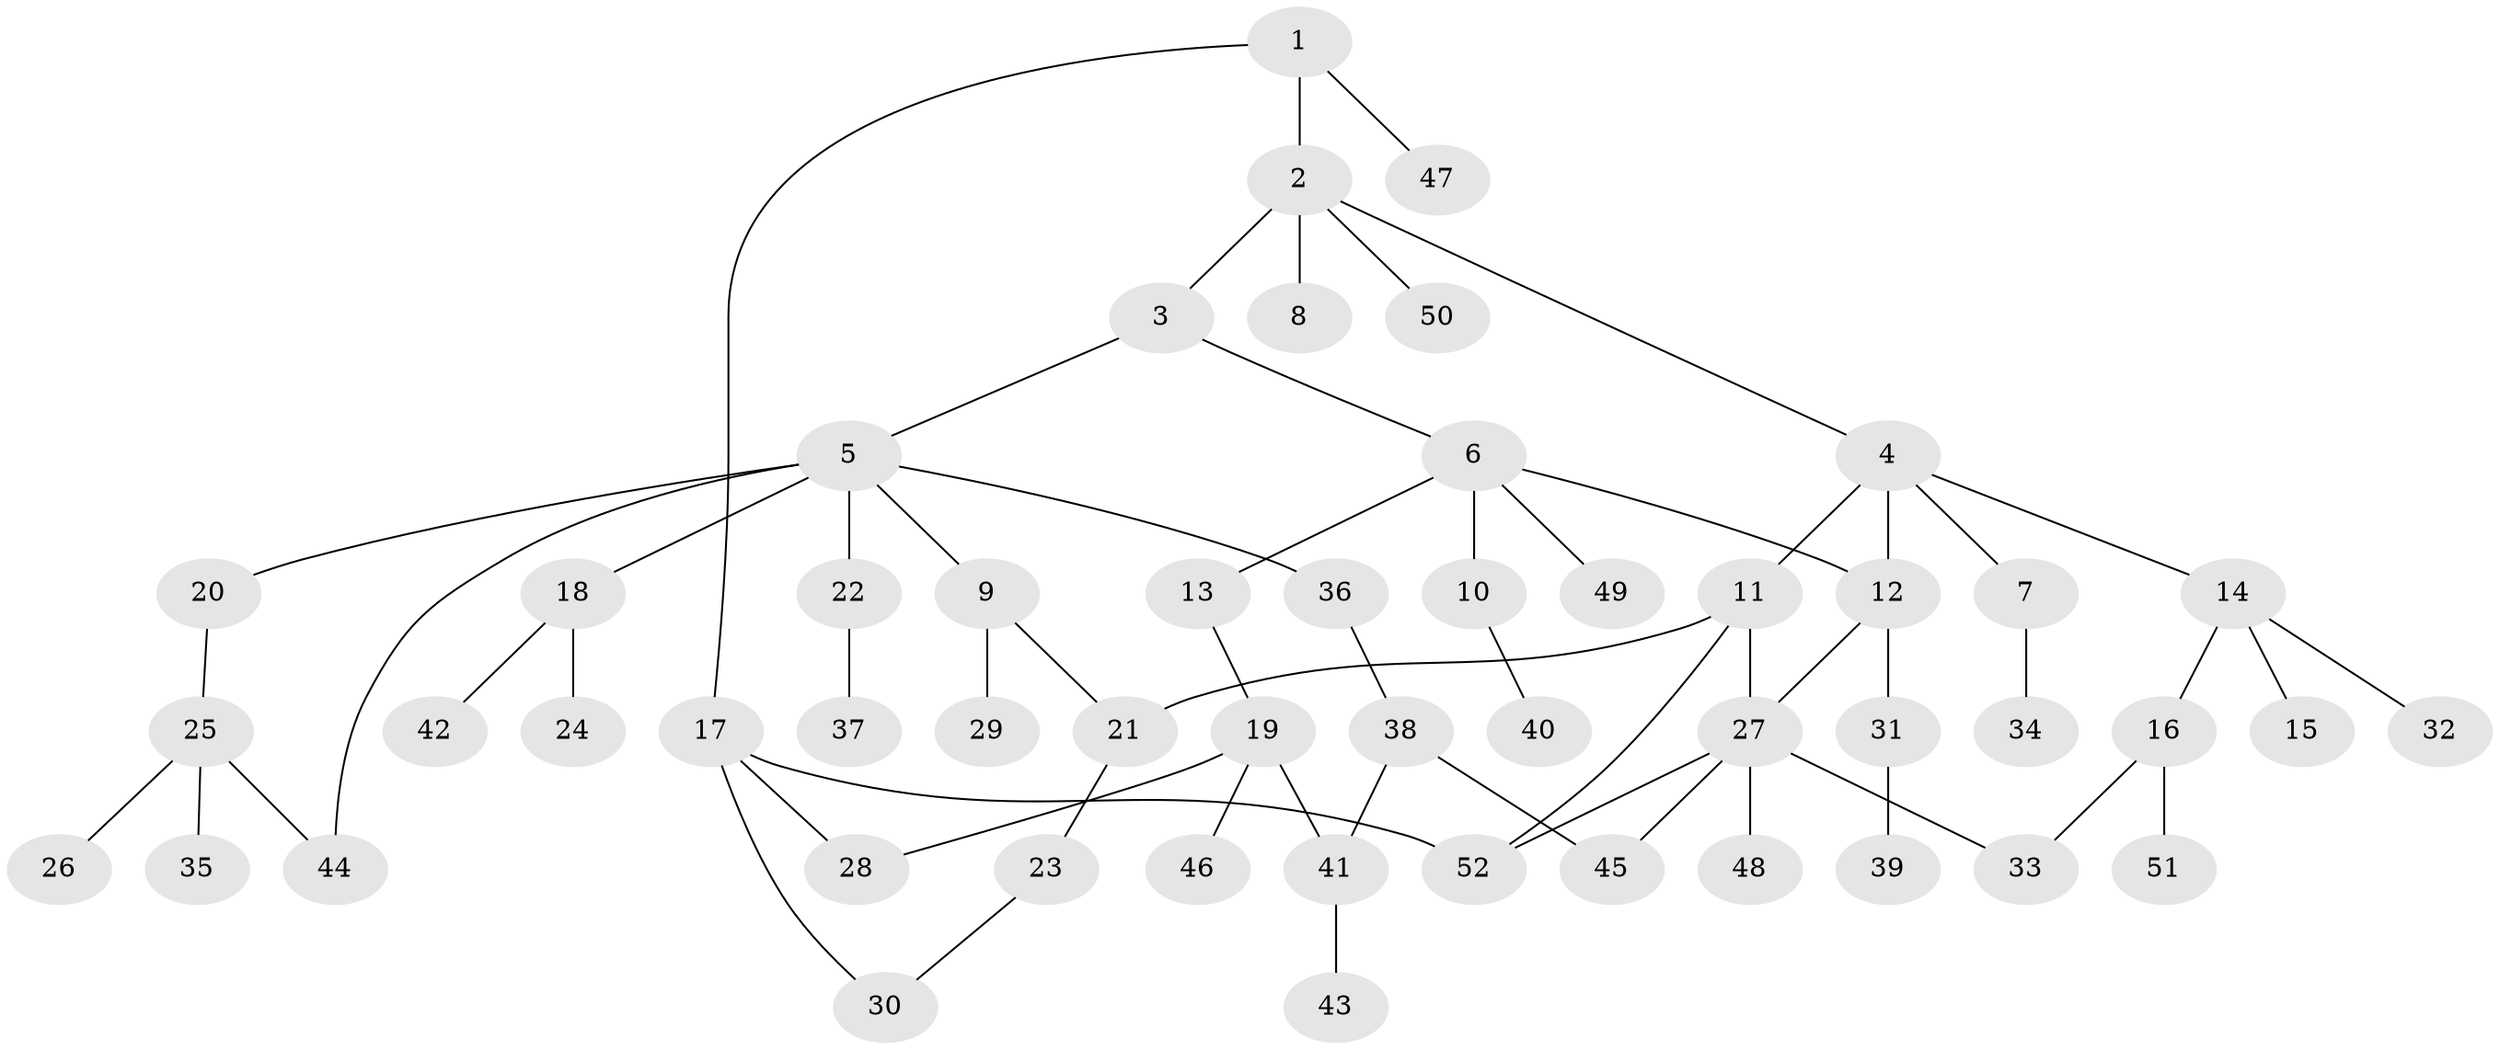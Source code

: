 // Generated by graph-tools (version 1.1) at 2025/49/03/09/25 03:49:21]
// undirected, 52 vertices, 62 edges
graph export_dot {
graph [start="1"]
  node [color=gray90,style=filled];
  1;
  2;
  3;
  4;
  5;
  6;
  7;
  8;
  9;
  10;
  11;
  12;
  13;
  14;
  15;
  16;
  17;
  18;
  19;
  20;
  21;
  22;
  23;
  24;
  25;
  26;
  27;
  28;
  29;
  30;
  31;
  32;
  33;
  34;
  35;
  36;
  37;
  38;
  39;
  40;
  41;
  42;
  43;
  44;
  45;
  46;
  47;
  48;
  49;
  50;
  51;
  52;
  1 -- 2;
  1 -- 17;
  1 -- 47;
  2 -- 3;
  2 -- 4;
  2 -- 8;
  2 -- 50;
  3 -- 5;
  3 -- 6;
  4 -- 7;
  4 -- 11;
  4 -- 12;
  4 -- 14;
  5 -- 9;
  5 -- 18;
  5 -- 20;
  5 -- 22;
  5 -- 36;
  5 -- 44;
  6 -- 10;
  6 -- 13;
  6 -- 49;
  6 -- 12;
  7 -- 34;
  9 -- 29;
  9 -- 21;
  10 -- 40;
  11 -- 21;
  11 -- 27;
  11 -- 52;
  12 -- 31;
  12 -- 27;
  13 -- 19;
  14 -- 15;
  14 -- 16;
  14 -- 32;
  16 -- 33;
  16 -- 51;
  17 -- 52;
  17 -- 30;
  17 -- 28;
  18 -- 24;
  18 -- 42;
  19 -- 28;
  19 -- 41;
  19 -- 46;
  20 -- 25;
  21 -- 23;
  22 -- 37;
  23 -- 30;
  25 -- 26;
  25 -- 35;
  25 -- 44;
  27 -- 48;
  27 -- 52;
  27 -- 45;
  27 -- 33;
  31 -- 39;
  36 -- 38;
  38 -- 45;
  38 -- 41;
  41 -- 43;
}
